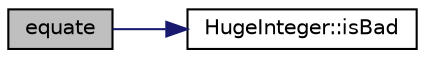 digraph "equate"
{
  edge [fontname="Helvetica",fontsize="10",labelfontname="Helvetica",labelfontsize="10"];
  node [fontname="Helvetica",fontsize="10",shape=record];
  rankdir="LR";
  Node1 [label="equate",height=0.2,width=0.4,color="black", fillcolor="grey75", style="filled", fontcolor="black"];
  Node1 -> Node2 [color="midnightblue",fontsize="10",style="solid",fontname="Helvetica"];
  Node2 [label="HugeInteger::isBad",height=0.2,width=0.4,color="black", fillcolor="white", style="filled",URL="$classHugeInteger.html#a49c11f16dad4dbb56d277ddb0eb71342"];
}
